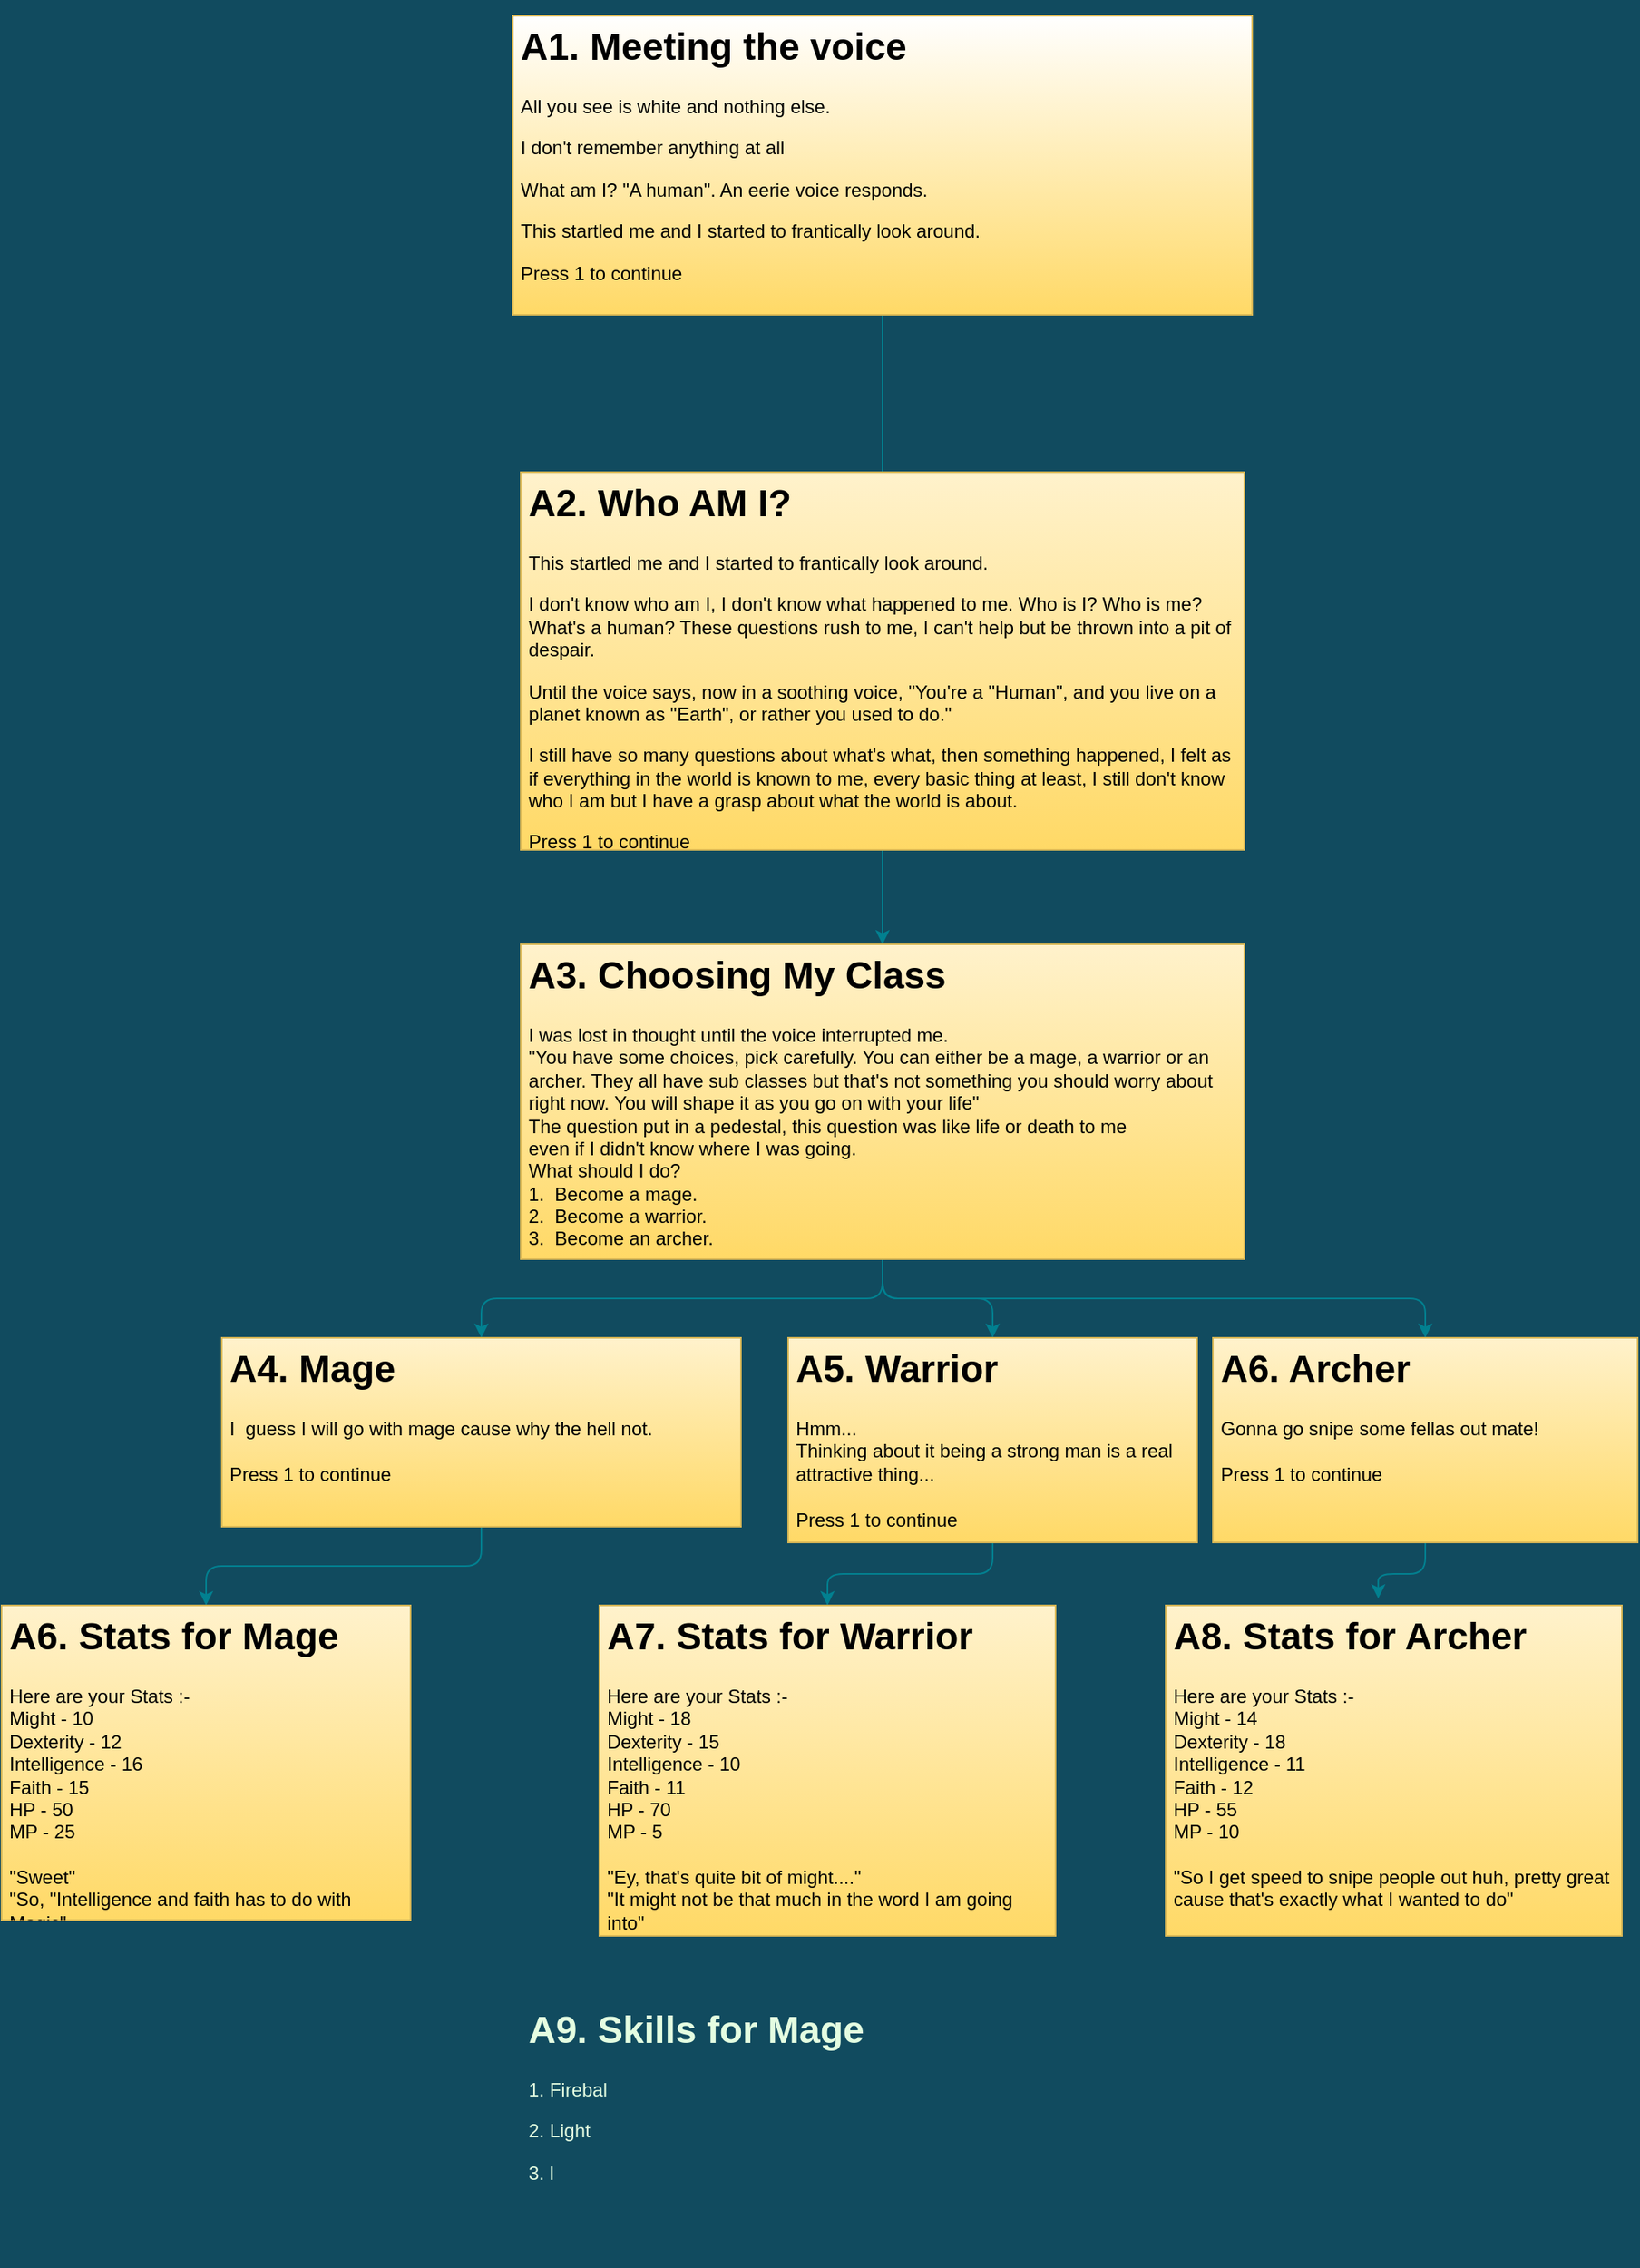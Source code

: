 <mxfile version="13.7.5" type="github">
  <diagram id="i5wmD65xaacf8iw_pDna" name="Page-1">
    <mxGraphModel dx="2310" dy="783" grid="1" gridSize="10" guides="1" tooltips="1" connect="1" arrows="1" fold="1" page="1" pageScale="1" pageWidth="827" pageHeight="1169" background="#114B5F" math="0" shadow="0">
      <root>
        <mxCell id="0" />
        <mxCell id="1" parent="0" />
        <mxCell id="1wbSLV42vPWjMkYklheP-3" style="edgeStyle=orthogonalEdgeStyle;rounded=0;orthogonalLoop=1;jettySize=auto;html=1;strokeColor=#028090;fontColor=#E4FDE1;labelBackgroundColor=#114B5F;" edge="1" parent="1" source="1wbSLV42vPWjMkYklheP-2">
          <mxGeometry relative="1" as="geometry">
            <mxPoint x="430" y="320" as="targetPoint" />
          </mxGeometry>
        </mxCell>
        <mxCell id="1wbSLV42vPWjMkYklheP-2" value="&lt;h1&gt;A1. Meeting the voice&lt;/h1&gt;&lt;p&gt;All you see is white and nothing else.&amp;nbsp;&lt;/p&gt;&lt;p&gt;I don&#39;t remember anything at all&lt;/p&gt;&lt;p&gt;What am I? &quot;A human&quot;. An eerie voice responds.&lt;/p&gt;&lt;p&gt;This startled me and I started to frantically look around.&lt;/p&gt;&lt;p&gt;Press 1 to continue&lt;/p&gt;&lt;p&gt;&lt;br&gt;&lt;/p&gt;&lt;p&gt;&lt;br&gt;&lt;/p&gt;" style="text;html=1;spacing=5;spacingTop=-20;whiteSpace=wrap;overflow=hidden;rounded=0;gradientColor=#ffd966;strokeColor=#d6b656;fillColor=#FFFFFF;" vertex="1" parent="1">
          <mxGeometry x="195" y="20" width="470" height="190" as="geometry" />
        </mxCell>
        <mxCell id="1wbSLV42vPWjMkYklheP-433" style="edgeStyle=orthogonalEdgeStyle;curved=0;rounded=1;sketch=0;orthogonalLoop=1;jettySize=auto;html=1;entryX=0.5;entryY=0;entryDx=0;entryDy=0;strokeColor=#028090;fillColor=#F45B69;fontColor=#E4FDE1;" edge="1" parent="1" source="1wbSLV42vPWjMkYklheP-4" target="1wbSLV42vPWjMkYklheP-431">
          <mxGeometry relative="1" as="geometry" />
        </mxCell>
        <mxCell id="1wbSLV42vPWjMkYklheP-4" value="&lt;h1&gt;A2. Who AM I?&lt;/h1&gt;&lt;p&gt;This startled me and I started to frantically look around.&amp;nbsp;&lt;/p&gt;&lt;p&gt;I don&#39;t know who am I, I don&#39;t know what happened to me. Who is I? Who is me? What&#39;s a human? These questions rush to me, I can&#39;t help but be thrown into a pit of despair.&lt;/p&gt;&lt;p&gt;Until the voice says, now in a soothing voice, &quot;You&#39;re a &quot;Human&quot;, and you live on a planet known as &quot;Earth&quot;, or rather you used to do.&quot;&amp;nbsp;&lt;/p&gt;&lt;p&gt;I still have so many questions about what&#39;s what, then something happened, I felt as if everything in the world is known to me, every basic thing at least, I still&amp;nbsp;&lt;span&gt;don&#39;t know who I am but I have a grasp about what the world is about.&lt;/span&gt;&lt;/p&gt;&lt;p&gt;&lt;span&gt;Press 1 to continue&lt;/span&gt;&lt;/p&gt;&lt;p&gt;&lt;span&gt;&lt;br&gt;&lt;/span&gt;&lt;/p&gt;" style="text;html=1;spacing=5;spacingTop=-20;whiteSpace=wrap;overflow=hidden;rounded=0;sketch=0;fillColor=#fff2cc;strokeColor=#d6b656;gradientColor=#ffd966;" vertex="1" parent="1">
          <mxGeometry x="200" y="310" width="460" height="240" as="geometry" />
        </mxCell>
        <mxCell id="1wbSLV42vPWjMkYklheP-435" style="edgeStyle=orthogonalEdgeStyle;curved=0;rounded=1;sketch=0;orthogonalLoop=1;jettySize=auto;html=1;strokeColor=#028090;fillColor=#F45B69;fontColor=#E4FDE1;" edge="1" parent="1" source="1wbSLV42vPWjMkYklheP-431" target="1wbSLV42vPWjMkYklheP-434">
          <mxGeometry relative="1" as="geometry" />
        </mxCell>
        <mxCell id="1wbSLV42vPWjMkYklheP-437" style="edgeStyle=orthogonalEdgeStyle;curved=0;rounded=1;sketch=0;orthogonalLoop=1;jettySize=auto;html=1;exitX=0.5;exitY=1;exitDx=0;exitDy=0;entryX=0.5;entryY=0;entryDx=0;entryDy=0;strokeColor=#028090;fillColor=#F45B69;fontColor=#E4FDE1;" edge="1" parent="1" source="1wbSLV42vPWjMkYklheP-431" target="1wbSLV42vPWjMkYklheP-436">
          <mxGeometry relative="1" as="geometry" />
        </mxCell>
        <mxCell id="1wbSLV42vPWjMkYklheP-439" style="edgeStyle=orthogonalEdgeStyle;curved=0;rounded=1;sketch=0;orthogonalLoop=1;jettySize=auto;html=1;exitX=0.5;exitY=1;exitDx=0;exitDy=0;strokeColor=#028090;fillColor=#F45B69;fontColor=#E4FDE1;" edge="1" parent="1" source="1wbSLV42vPWjMkYklheP-431" target="1wbSLV42vPWjMkYklheP-438">
          <mxGeometry relative="1" as="geometry" />
        </mxCell>
        <mxCell id="1wbSLV42vPWjMkYklheP-431" value="&lt;h1&gt;A3. Choosing My Class&lt;/h1&gt;&lt;div&gt;&lt;div&gt;I was lost in thought until the voice interrupted me.&lt;/div&gt;&lt;div&gt;&quot;You have some choices, pick carefully. You can either be a mage, a warrior or an archer. They all have sub classes but that&#39;s not something you should worry about right now. You will shape it as you go on with your life&quot;&amp;nbsp;&lt;/div&gt;&lt;div&gt;The question put in a pedestal, this question was like life or death to me&lt;/div&gt;&lt;div&gt;even if I didn&#39;t know where I was going.&lt;/div&gt;&lt;div&gt;What should I do?&lt;/div&gt;&lt;div&gt;1.&amp;nbsp; Become a mage.&lt;/div&gt;&lt;div&gt;2.&amp;nbsp; Become a warrior.&lt;/div&gt;&lt;div&gt;3.&amp;nbsp; Become an archer.&lt;/div&gt;&lt;/div&gt;" style="text;html=1;strokeColor=#d6b656;fillColor=#fff2cc;spacing=5;spacingTop=-20;whiteSpace=wrap;overflow=hidden;rounded=0;sketch=0;gradientColor=#ffd966;" vertex="1" parent="1">
          <mxGeometry x="200" y="610" width="460" height="200" as="geometry" />
        </mxCell>
        <mxCell id="1wbSLV42vPWjMkYklheP-441" style="edgeStyle=orthogonalEdgeStyle;curved=0;rounded=1;sketch=0;orthogonalLoop=1;jettySize=auto;html=1;strokeColor=#028090;fillColor=#F45B69;fontColor=#E4FDE1;" edge="1" parent="1" source="1wbSLV42vPWjMkYklheP-434" target="1wbSLV42vPWjMkYklheP-440">
          <mxGeometry relative="1" as="geometry" />
        </mxCell>
        <mxCell id="1wbSLV42vPWjMkYklheP-434" value="&lt;h1&gt;A4. Mage&lt;/h1&gt;&lt;div&gt;I&amp;nbsp; guess I will go with mage cause why the hell not.&lt;/div&gt;&lt;div&gt;&lt;br&gt;&lt;/div&gt;&lt;div&gt;Press 1 to continue&amp;nbsp;&lt;/div&gt;" style="text;html=1;strokeColor=#d6b656;fillColor=#fff2cc;spacing=5;spacingTop=-20;whiteSpace=wrap;overflow=hidden;rounded=0;sketch=0;gradientColor=#ffd966;" vertex="1" parent="1">
          <mxGeometry x="10" y="860" width="330" height="120" as="geometry" />
        </mxCell>
        <mxCell id="1wbSLV42vPWjMkYklheP-444" style="edgeStyle=orthogonalEdgeStyle;curved=0;rounded=1;sketch=0;orthogonalLoop=1;jettySize=auto;html=1;strokeColor=#028090;fillColor=#F45B69;fontColor=#E4FDE1;" edge="1" parent="1" source="1wbSLV42vPWjMkYklheP-436" target="1wbSLV42vPWjMkYklheP-443">
          <mxGeometry relative="1" as="geometry" />
        </mxCell>
        <mxCell id="1wbSLV42vPWjMkYklheP-436" value="&lt;h1&gt;A5. Warrior&lt;/h1&gt;&lt;div&gt;Hmm...&lt;/div&gt;&lt;div&gt;Thinking about it being a strong man is a real attractive thing...&lt;/div&gt;&lt;div&gt;&lt;br&gt;&lt;/div&gt;&lt;div&gt;Press 1 to continue&amp;nbsp;&lt;/div&gt;" style="text;html=1;strokeColor=#d6b656;fillColor=#fff2cc;spacing=5;spacingTop=-20;whiteSpace=wrap;overflow=hidden;rounded=0;sketch=0;gradientColor=#ffd966;" vertex="1" parent="1">
          <mxGeometry x="370" y="860" width="260" height="130" as="geometry" />
        </mxCell>
        <mxCell id="1wbSLV42vPWjMkYklheP-446" style="edgeStyle=orthogonalEdgeStyle;curved=0;rounded=1;sketch=0;orthogonalLoop=1;jettySize=auto;html=1;entryX=0.466;entryY=-0.021;entryDx=0;entryDy=0;entryPerimeter=0;strokeColor=#028090;fillColor=#F45B69;fontColor=#E4FDE1;" edge="1" parent="1" source="1wbSLV42vPWjMkYklheP-438" target="1wbSLV42vPWjMkYklheP-445">
          <mxGeometry relative="1" as="geometry" />
        </mxCell>
        <mxCell id="1wbSLV42vPWjMkYklheP-438" value="&lt;h1&gt;A6. Archer&lt;/h1&gt;&lt;div&gt;Gonna go snipe some fellas out mate!&lt;/div&gt;&lt;div&gt;&lt;br&gt;&lt;/div&gt;&lt;div&gt;Press 1 to continue&lt;/div&gt;&lt;div&gt;&lt;br&gt;&lt;/div&gt;" style="text;html=1;strokeColor=#d6b656;fillColor=#fff2cc;spacing=5;spacingTop=-20;whiteSpace=wrap;overflow=hidden;rounded=0;sketch=0;gradientColor=#ffd966;" vertex="1" parent="1">
          <mxGeometry x="640" y="860" width="270" height="130" as="geometry" />
        </mxCell>
        <mxCell id="1wbSLV42vPWjMkYklheP-440" value="&lt;h1&gt;A6. Stats for Mage&lt;/h1&gt;&lt;div&gt;Here are your Stats :-&amp;nbsp;&lt;/div&gt;&lt;div&gt;Might - 10&lt;/div&gt;&lt;div&gt;Dexterity - 12&lt;/div&gt;&lt;div&gt;Intelligence - 16&lt;/div&gt;&lt;div&gt;Faith - 15&lt;/div&gt;&lt;div&gt;HP - 50&lt;/div&gt;&lt;div&gt;MP - 25&lt;/div&gt;&lt;div&gt;&lt;br&gt;&lt;/div&gt;&lt;div&gt;&quot;Sweet&quot;&lt;br&gt;&quot;So, &quot;Intelligence and faith has to do with Magic&quot;&lt;/div&gt;" style="text;html=1;strokeColor=#d6b656;fillColor=#fff2cc;spacing=5;spacingTop=-20;whiteSpace=wrap;overflow=hidden;rounded=0;sketch=0;gradientColor=#ffd966;" vertex="1" parent="1">
          <mxGeometry x="-130" y="1030" width="260" height="200" as="geometry" />
        </mxCell>
        <mxCell id="1wbSLV42vPWjMkYklheP-443" value="&lt;h1&gt;A7. Stats for Warrior&amp;nbsp;&lt;/h1&gt;&lt;div&gt;&lt;div style=&quot;color: rgb(0 , 0 , 0)&quot;&gt;Here are your Stats :-&amp;nbsp;&lt;/div&gt;&lt;div style=&quot;color: rgb(0 , 0 , 0)&quot;&gt;Might - 18&lt;/div&gt;&lt;div style=&quot;color: rgb(0 , 0 , 0)&quot;&gt;Dexterity - 15&lt;/div&gt;&lt;div style=&quot;color: rgb(0 , 0 , 0)&quot;&gt;Intelligence - 10&lt;/div&gt;&lt;div style=&quot;color: rgb(0 , 0 , 0)&quot;&gt;Faith - 11&lt;/div&gt;&lt;div style=&quot;color: rgb(0 , 0 , 0)&quot;&gt;HP - 70&lt;/div&gt;&lt;div style=&quot;color: rgb(0 , 0 , 0)&quot;&gt;MP - 5&lt;/div&gt;&lt;/div&gt;&lt;div style=&quot;color: rgb(0 , 0 , 0)&quot;&gt;&lt;br&gt;&lt;/div&gt;&lt;div style=&quot;color: rgb(0 , 0 , 0)&quot;&gt;&quot;Ey, that&#39;s quite bit of might....&quot;&lt;br&gt;&quot;It might not be that much in the word I am going into&quot;&lt;/div&gt;" style="text;html=1;strokeColor=#d6b656;fillColor=#fff2cc;spacing=5;spacingTop=-20;whiteSpace=wrap;overflow=hidden;rounded=0;sketch=0;gradientColor=#ffd966;" vertex="1" parent="1">
          <mxGeometry x="250" y="1030" width="290" height="210" as="geometry" />
        </mxCell>
        <mxCell id="1wbSLV42vPWjMkYklheP-445" value="&lt;h1&gt;A8. Stats for Archer&lt;/h1&gt;&lt;div style=&quot;color: rgb(0 , 0 , 0)&quot;&gt;Here are your Stats :-&amp;nbsp;&lt;/div&gt;&lt;div style=&quot;color: rgb(0 , 0 , 0)&quot;&gt;Might - 14&lt;/div&gt;&lt;div style=&quot;color: rgb(0 , 0 , 0)&quot;&gt;Dexterity - 18&lt;/div&gt;&lt;div style=&quot;color: rgb(0 , 0 , 0)&quot;&gt;Intelligence - 11&lt;/div&gt;&lt;div style=&quot;color: rgb(0 , 0 , 0)&quot;&gt;Faith - 12&lt;/div&gt;&lt;div style=&quot;color: rgb(0 , 0 , 0)&quot;&gt;HP - 55&lt;/div&gt;&lt;div style=&quot;color: rgb(0 , 0 , 0)&quot;&gt;MP - 10&lt;br&gt;&lt;br&gt;&lt;/div&gt;&lt;div style=&quot;color: rgb(0 , 0 , 0)&quot;&gt;&quot;So I get speed to snipe people out huh, pretty great cause that&#39;s exactly what I wanted to do&quot;&amp;nbsp;&lt;/div&gt;" style="text;html=1;strokeColor=#d6b656;fillColor=#fff2cc;spacing=5;spacingTop=-20;whiteSpace=wrap;overflow=hidden;rounded=0;sketch=0;gradientColor=#ffd966;" vertex="1" parent="1">
          <mxGeometry x="610" y="1030" width="290" height="210" as="geometry" />
        </mxCell>
        <mxCell id="1wbSLV42vPWjMkYklheP-448" value="&lt;h1&gt;A9. Skills for Mage&lt;/h1&gt;&lt;p&gt;1. Firebal&lt;/p&gt;&lt;p&gt;2. Light&lt;/p&gt;&lt;p&gt;3. l&lt;/p&gt;&lt;p&gt;&lt;br&gt;&lt;/p&gt;" style="text;html=1;strokeColor=none;fillColor=none;spacing=5;spacingTop=-20;whiteSpace=wrap;overflow=hidden;rounded=0;sketch=0;fontColor=#E4FDE1;" vertex="1" parent="1">
          <mxGeometry x="200" y="1280" width="390" height="170" as="geometry" />
        </mxCell>
      </root>
    </mxGraphModel>
  </diagram>
</mxfile>
